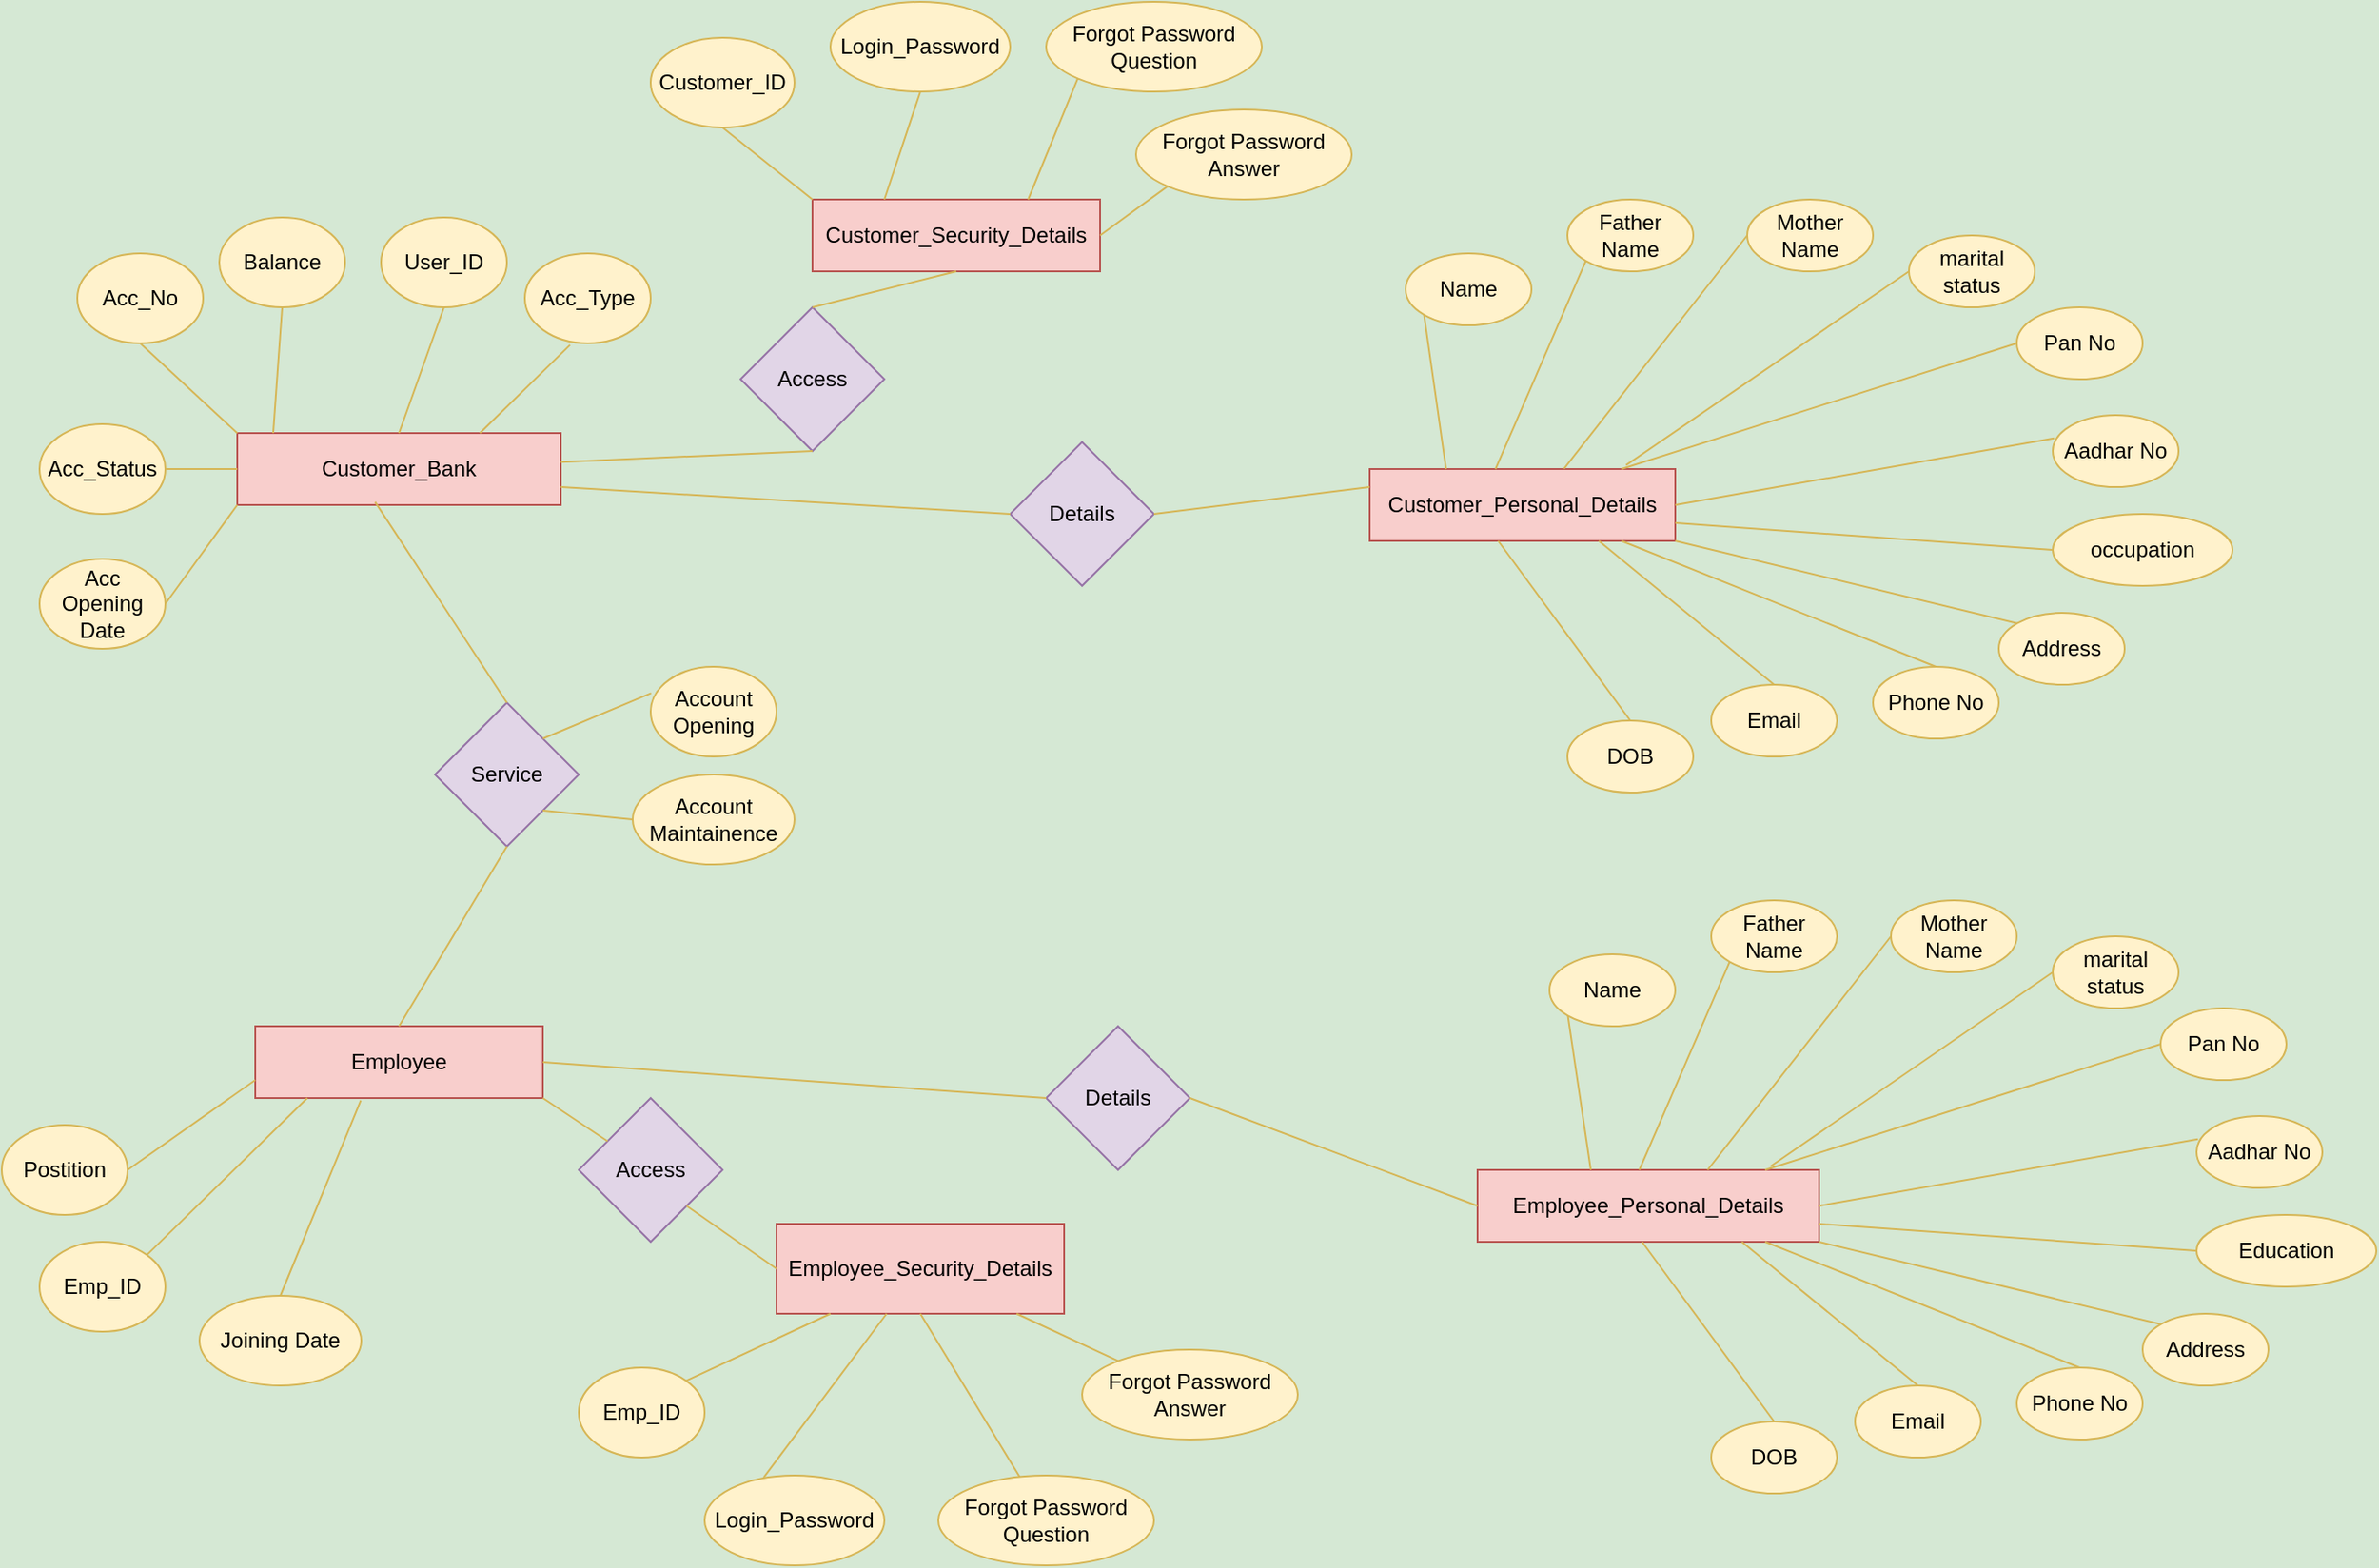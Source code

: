 <mxfile version="26.0.11">
  <diagram name="Page-1" id="sn6DJlkJc5EVumjyPLRW">
    <mxGraphModel dx="3190" dy="1300" grid="1" gridSize="10" guides="1" tooltips="1" connect="1" arrows="1" fold="1" page="1" pageScale="1" pageWidth="850" pageHeight="1100" background="#D5E8D4" math="0" shadow="0">
      <root>
        <mxCell id="0" />
        <mxCell id="1" parent="0" />
        <mxCell id="ZoZdUlyOZkNPBXaQTwTG-1" value="Customer_Bank" style="rounded=0;whiteSpace=wrap;html=1;fontSize=12;fillColor=#f8cecc;strokeColor=#b85450;" parent="1" vertex="1">
          <mxGeometry x="60" y="360" width="180" height="40" as="geometry" />
        </mxCell>
        <mxCell id="ZoZdUlyOZkNPBXaQTwTG-2" value="Customer_Personal_Details" style="rounded=0;whiteSpace=wrap;html=1;fontSize=12;fillColor=#f8cecc;strokeColor=#b85450;" parent="1" vertex="1">
          <mxGeometry x="690" y="380" width="170" height="40" as="geometry" />
        </mxCell>
        <mxCell id="ZoZdUlyOZkNPBXaQTwTG-3" value="Employee" style="rounded=0;whiteSpace=wrap;html=1;fontSize=12;fillColor=#f8cecc;strokeColor=#b85450;" parent="1" vertex="1">
          <mxGeometry x="70" y="690" width="160" height="40" as="geometry" />
        </mxCell>
        <mxCell id="ZoZdUlyOZkNPBXaQTwTG-4" value="Employee_Personal_Details" style="rounded=0;whiteSpace=wrap;html=1;fontSize=12;fillColor=#f8cecc;strokeColor=#b85450;" parent="1" vertex="1">
          <mxGeometry x="750" y="770" width="190" height="40" as="geometry" />
        </mxCell>
        <mxCell id="MGR4saQOaBrWju6GWBrJ-1" style="edgeStyle=orthogonalEdgeStyle;rounded=0;orthogonalLoop=1;jettySize=auto;html=1;exitX=0.5;exitY=1;exitDx=0;exitDy=0;fontSize=12;fillColor=#fff2cc;strokeColor=#d6b656;" edge="1" parent="1" source="ZoZdUlyOZkNPBXaQTwTG-2" target="ZoZdUlyOZkNPBXaQTwTG-2">
          <mxGeometry relative="1" as="geometry" />
        </mxCell>
        <mxCell id="MGR4saQOaBrWju6GWBrJ-2" value="Customer_Security_Details" style="rounded=0;whiteSpace=wrap;html=1;fontSize=12;fillColor=#f8cecc;strokeColor=#b85450;" vertex="1" parent="1">
          <mxGeometry x="380" y="230" width="160" height="40" as="geometry" />
        </mxCell>
        <mxCell id="MGR4saQOaBrWju6GWBrJ-3" value="Employee_Security_Details" style="rounded=0;whiteSpace=wrap;html=1;fontSize=12;fillColor=#f8cecc;strokeColor=#b85450;" vertex="1" parent="1">
          <mxGeometry x="360" y="800" width="160" height="50" as="geometry" />
        </mxCell>
        <mxCell id="MGR4saQOaBrWju6GWBrJ-4" value="Acc_No" style="ellipse;whiteSpace=wrap;html=1;fontSize=12;fillColor=#fff2cc;strokeColor=#d6b656;" vertex="1" parent="1">
          <mxGeometry x="-29" y="260" width="70" height="50" as="geometry" />
        </mxCell>
        <mxCell id="MGR4saQOaBrWju6GWBrJ-5" value="Balance" style="ellipse;whiteSpace=wrap;html=1;fontSize=12;fillColor=#fff2cc;strokeColor=#d6b656;" vertex="1" parent="1">
          <mxGeometry x="50" y="240" width="70" height="50" as="geometry" />
        </mxCell>
        <mxCell id="MGR4saQOaBrWju6GWBrJ-6" value="" style="endArrow=none;html=1;rounded=0;entryX=0.5;entryY=1;entryDx=0;entryDy=0;exitX=0;exitY=0;exitDx=0;exitDy=0;fontSize=12;fillColor=#fff2cc;strokeColor=#d6b656;" edge="1" parent="1" source="ZoZdUlyOZkNPBXaQTwTG-1" target="MGR4saQOaBrWju6GWBrJ-4">
          <mxGeometry width="50" height="50" relative="1" as="geometry">
            <mxPoint x="-30" y="380" as="sourcePoint" />
            <mxPoint x="20" y="330" as="targetPoint" />
          </mxGeometry>
        </mxCell>
        <mxCell id="MGR4saQOaBrWju6GWBrJ-7" value="" style="endArrow=none;html=1;rounded=0;entryX=0.5;entryY=1;entryDx=0;entryDy=0;exitX=0.111;exitY=0;exitDx=0;exitDy=0;exitPerimeter=0;fontSize=12;fillColor=#fff2cc;strokeColor=#d6b656;" edge="1" parent="1" source="ZoZdUlyOZkNPBXaQTwTG-1" target="MGR4saQOaBrWju6GWBrJ-5">
          <mxGeometry width="50" height="50" relative="1" as="geometry">
            <mxPoint x="40" y="340" as="sourcePoint" />
            <mxPoint x="100" y="300" as="targetPoint" />
          </mxGeometry>
        </mxCell>
        <mxCell id="MGR4saQOaBrWju6GWBrJ-8" value="Customer_ID" style="ellipse;whiteSpace=wrap;html=1;fontSize=12;fillColor=#fff2cc;strokeColor=#d6b656;" vertex="1" parent="1">
          <mxGeometry x="290" y="140" width="80" height="50" as="geometry" />
        </mxCell>
        <mxCell id="MGR4saQOaBrWju6GWBrJ-9" value="Login_Password" style="ellipse;whiteSpace=wrap;html=1;fontSize=12;fillColor=#fff2cc;strokeColor=#d6b656;" vertex="1" parent="1">
          <mxGeometry x="390" y="120" width="100" height="50" as="geometry" />
        </mxCell>
        <mxCell id="MGR4saQOaBrWju6GWBrJ-10" value="" style="endArrow=none;html=1;rounded=0;entryX=0.5;entryY=1;entryDx=0;entryDy=0;exitX=0;exitY=0;exitDx=0;exitDy=0;fontSize=12;fillColor=#fff2cc;strokeColor=#d6b656;" edge="1" parent="1" source="MGR4saQOaBrWju6GWBrJ-2" target="MGR4saQOaBrWju6GWBrJ-8">
          <mxGeometry width="50" height="50" relative="1" as="geometry">
            <mxPoint x="290" y="280" as="sourcePoint" />
            <mxPoint x="340" y="230" as="targetPoint" />
          </mxGeometry>
        </mxCell>
        <mxCell id="MGR4saQOaBrWju6GWBrJ-11" value="" style="endArrow=none;html=1;rounded=0;entryX=0.5;entryY=1;entryDx=0;entryDy=0;exitX=0.25;exitY=0;exitDx=0;exitDy=0;fontSize=12;fillColor=#fff2cc;strokeColor=#d6b656;" edge="1" parent="1" source="MGR4saQOaBrWju6GWBrJ-2" target="MGR4saQOaBrWju6GWBrJ-9">
          <mxGeometry width="50" height="50" relative="1" as="geometry">
            <mxPoint x="410" y="220" as="sourcePoint" />
            <mxPoint x="345" y="200" as="targetPoint" />
          </mxGeometry>
        </mxCell>
        <mxCell id="MGR4saQOaBrWju6GWBrJ-12" value="Name" style="ellipse;whiteSpace=wrap;html=1;fontSize=12;fillColor=#fff2cc;strokeColor=#d6b656;" vertex="1" parent="1">
          <mxGeometry x="710" y="260" width="70" height="40" as="geometry" />
        </mxCell>
        <mxCell id="MGR4saQOaBrWju6GWBrJ-13" value="Father Name" style="ellipse;whiteSpace=wrap;html=1;fontSize=12;fillColor=#fff2cc;strokeColor=#d6b656;" vertex="1" parent="1">
          <mxGeometry x="800" y="230" width="70" height="40" as="geometry" />
        </mxCell>
        <mxCell id="MGR4saQOaBrWju6GWBrJ-14" value="Mother Name" style="ellipse;whiteSpace=wrap;html=1;fontSize=12;fillColor=#fff2cc;strokeColor=#d6b656;" vertex="1" parent="1">
          <mxGeometry x="900" y="230" width="70" height="40" as="geometry" />
        </mxCell>
        <mxCell id="MGR4saQOaBrWju6GWBrJ-15" value="Pan No" style="ellipse;whiteSpace=wrap;html=1;fontSize=12;fillColor=#fff2cc;strokeColor=#d6b656;" vertex="1" parent="1">
          <mxGeometry x="1050" y="290" width="70" height="40" as="geometry" />
        </mxCell>
        <mxCell id="MGR4saQOaBrWju6GWBrJ-16" value="Aadhar No" style="ellipse;whiteSpace=wrap;html=1;fontSize=12;fillColor=#fff2cc;strokeColor=#d6b656;" vertex="1" parent="1">
          <mxGeometry x="1070" y="350" width="70" height="40" as="geometry" />
        </mxCell>
        <mxCell id="MGR4saQOaBrWju6GWBrJ-17" value="Phone No" style="ellipse;whiteSpace=wrap;html=1;fontSize=12;fillColor=#fff2cc;strokeColor=#d6b656;" vertex="1" parent="1">
          <mxGeometry x="970" y="490" width="70" height="40" as="geometry" />
        </mxCell>
        <mxCell id="MGR4saQOaBrWju6GWBrJ-18" value="Forgot Password Question" style="ellipse;whiteSpace=wrap;html=1;fontSize=12;fillColor=#fff2cc;strokeColor=#d6b656;" vertex="1" parent="1">
          <mxGeometry x="510" y="120" width="120" height="50" as="geometry" />
        </mxCell>
        <mxCell id="MGR4saQOaBrWju6GWBrJ-19" value="Forgot Password Answer" style="ellipse;whiteSpace=wrap;html=1;fontSize=12;fillColor=#fff2cc;strokeColor=#d6b656;" vertex="1" parent="1">
          <mxGeometry x="560" y="180" width="120" height="50" as="geometry" />
        </mxCell>
        <mxCell id="MGR4saQOaBrWju6GWBrJ-20" value="" style="endArrow=none;html=1;rounded=0;entryX=0;entryY=1;entryDx=0;entryDy=0;exitX=0.75;exitY=0;exitDx=0;exitDy=0;fontSize=12;fillColor=#fff2cc;strokeColor=#d6b656;" edge="1" parent="1" source="MGR4saQOaBrWju6GWBrJ-2" target="MGR4saQOaBrWju6GWBrJ-18">
          <mxGeometry width="50" height="50" relative="1" as="geometry">
            <mxPoint x="400" y="360" as="sourcePoint" />
            <mxPoint x="450" y="310" as="targetPoint" />
          </mxGeometry>
        </mxCell>
        <mxCell id="MGR4saQOaBrWju6GWBrJ-21" value="" style="endArrow=none;html=1;rounded=0;entryX=0;entryY=1;entryDx=0;entryDy=0;exitX=1;exitY=0.5;exitDx=0;exitDy=0;fontSize=12;fillColor=#fff2cc;strokeColor=#d6b656;" edge="1" parent="1" source="MGR4saQOaBrWju6GWBrJ-2" target="MGR4saQOaBrWju6GWBrJ-19">
          <mxGeometry width="50" height="50" relative="1" as="geometry">
            <mxPoint x="533" y="330" as="sourcePoint" />
            <mxPoint x="560" y="262" as="targetPoint" />
          </mxGeometry>
        </mxCell>
        <mxCell id="MGR4saQOaBrWju6GWBrJ-22" value="Email" style="ellipse;whiteSpace=wrap;html=1;fontSize=12;fillColor=#fff2cc;strokeColor=#d6b656;" vertex="1" parent="1">
          <mxGeometry x="880" y="500" width="70" height="40" as="geometry" />
        </mxCell>
        <mxCell id="MGR4saQOaBrWju6GWBrJ-23" value="DOB" style="ellipse;whiteSpace=wrap;html=1;fontSize=12;fillColor=#fff2cc;strokeColor=#d6b656;" vertex="1" parent="1">
          <mxGeometry x="800" y="520" width="70" height="40" as="geometry" />
        </mxCell>
        <mxCell id="MGR4saQOaBrWju6GWBrJ-24" value="User_ID" style="ellipse;whiteSpace=wrap;html=1;fontSize=12;fillColor=#fff2cc;strokeColor=#d6b656;" vertex="1" parent="1">
          <mxGeometry x="140" y="240" width="70" height="50" as="geometry" />
        </mxCell>
        <mxCell id="MGR4saQOaBrWju6GWBrJ-25" value="" style="endArrow=none;html=1;rounded=0;exitX=0.5;exitY=0;exitDx=0;exitDy=0;exitPerimeter=0;entryX=0.5;entryY=1;entryDx=0;entryDy=0;fontSize=12;fillColor=#fff2cc;strokeColor=#d6b656;" edge="1" parent="1" source="ZoZdUlyOZkNPBXaQTwTG-1" target="MGR4saQOaBrWju6GWBrJ-24">
          <mxGeometry width="50" height="50" relative="1" as="geometry">
            <mxPoint x="160" y="350" as="sourcePoint" />
            <mxPoint x="210" y="300" as="targetPoint" />
          </mxGeometry>
        </mxCell>
        <mxCell id="MGR4saQOaBrWju6GWBrJ-26" value="Acc_Type" style="ellipse;whiteSpace=wrap;html=1;fontSize=12;fillColor=#fff2cc;strokeColor=#d6b656;" vertex="1" parent="1">
          <mxGeometry x="220" y="260" width="70" height="50" as="geometry" />
        </mxCell>
        <mxCell id="MGR4saQOaBrWju6GWBrJ-27" value="Address" style="ellipse;whiteSpace=wrap;html=1;fontSize=12;fillColor=#fff2cc;strokeColor=#d6b656;" vertex="1" parent="1">
          <mxGeometry x="1040" y="460" width="70" height="40" as="geometry" />
        </mxCell>
        <mxCell id="MGR4saQOaBrWju6GWBrJ-29" value="Acc_Status" style="ellipse;whiteSpace=wrap;html=1;fontSize=12;fillColor=#fff2cc;strokeColor=#d6b656;" vertex="1" parent="1">
          <mxGeometry x="-50" y="355" width="70" height="50" as="geometry" />
        </mxCell>
        <mxCell id="MGR4saQOaBrWju6GWBrJ-30" value="Acc Opening Date" style="ellipse;whiteSpace=wrap;html=1;fontSize=12;fillColor=#fff2cc;strokeColor=#d6b656;" vertex="1" parent="1">
          <mxGeometry x="-50" y="430" width="70" height="50" as="geometry" />
        </mxCell>
        <mxCell id="MGR4saQOaBrWju6GWBrJ-31" value="" style="endArrow=none;html=1;rounded=0;entryX=1;entryY=0.5;entryDx=0;entryDy=0;exitX=0;exitY=0.5;exitDx=0;exitDy=0;fontSize=12;fillColor=#fff2cc;strokeColor=#d6b656;" edge="1" parent="1" source="ZoZdUlyOZkNPBXaQTwTG-1" target="MGR4saQOaBrWju6GWBrJ-29">
          <mxGeometry width="50" height="50" relative="1" as="geometry">
            <mxPoint x="50" y="470" as="sourcePoint" />
            <mxPoint x="100" y="420" as="targetPoint" />
          </mxGeometry>
        </mxCell>
        <mxCell id="MGR4saQOaBrWju6GWBrJ-32" value="" style="endArrow=none;html=1;rounded=0;exitX=0;exitY=1;exitDx=0;exitDy=0;entryX=1;entryY=0.5;entryDx=0;entryDy=0;fontSize=12;fillColor=#fff2cc;strokeColor=#d6b656;" edge="1" parent="1" source="ZoZdUlyOZkNPBXaQTwTG-1" target="MGR4saQOaBrWju6GWBrJ-30">
          <mxGeometry width="50" height="50" relative="1" as="geometry">
            <mxPoint x="70" y="390" as="sourcePoint" />
            <mxPoint x="60" y="455" as="targetPoint" />
          </mxGeometry>
        </mxCell>
        <mxCell id="MGR4saQOaBrWju6GWBrJ-33" value="" style="endArrow=none;html=1;rounded=0;exitX=0.359;exitY=1.019;exitDx=0;exitDy=0;entryX=0.75;entryY=0;entryDx=0;entryDy=0;exitPerimeter=0;fontSize=12;fillColor=#fff2cc;strokeColor=#d6b656;" edge="1" parent="1" source="MGR4saQOaBrWju6GWBrJ-26" target="ZoZdUlyOZkNPBXaQTwTG-1">
          <mxGeometry width="50" height="50" relative="1" as="geometry">
            <mxPoint x="290" y="315" as="sourcePoint" />
            <mxPoint x="250" y="370" as="targetPoint" />
          </mxGeometry>
        </mxCell>
        <mxCell id="MGR4saQOaBrWju6GWBrJ-34" value="Emp_ID" style="ellipse;whiteSpace=wrap;html=1;fontSize=12;fillColor=#fff2cc;strokeColor=#d6b656;" vertex="1" parent="1">
          <mxGeometry x="250" y="880" width="70" height="50" as="geometry" />
        </mxCell>
        <mxCell id="MGR4saQOaBrWju6GWBrJ-35" value="Login_Password" style="ellipse;whiteSpace=wrap;html=1;fontSize=12;fillColor=#fff2cc;strokeColor=#d6b656;" vertex="1" parent="1">
          <mxGeometry x="320" y="940" width="100" height="50" as="geometry" />
        </mxCell>
        <mxCell id="MGR4saQOaBrWju6GWBrJ-38" value="Forgot Password Question" style="ellipse;whiteSpace=wrap;html=1;fontSize=12;fillColor=#fff2cc;strokeColor=#d6b656;" vertex="1" parent="1">
          <mxGeometry x="450" y="940" width="120" height="50" as="geometry" />
        </mxCell>
        <mxCell id="MGR4saQOaBrWju6GWBrJ-39" value="Forgot Password Answer" style="ellipse;whiteSpace=wrap;html=1;fontSize=12;fillColor=#fff2cc;strokeColor=#d6b656;" vertex="1" parent="1">
          <mxGeometry x="530" y="870" width="120" height="50" as="geometry" />
        </mxCell>
        <mxCell id="MGR4saQOaBrWju6GWBrJ-42" value="" style="endArrow=none;html=1;rounded=0;entryX=0;entryY=1;entryDx=0;entryDy=0;exitX=0.25;exitY=0;exitDx=0;exitDy=0;fontSize=12;fillColor=#fff2cc;strokeColor=#d6b656;" edge="1" parent="1" source="ZoZdUlyOZkNPBXaQTwTG-2" target="MGR4saQOaBrWju6GWBrJ-12">
          <mxGeometry width="50" height="50" relative="1" as="geometry">
            <mxPoint x="580" y="390" as="sourcePoint" />
            <mxPoint x="630" y="340" as="targetPoint" />
          </mxGeometry>
        </mxCell>
        <mxCell id="MGR4saQOaBrWju6GWBrJ-43" value="" style="endArrow=none;html=1;rounded=0;entryX=0;entryY=1;entryDx=0;entryDy=0;fontSize=12;fillColor=#fff2cc;strokeColor=#d6b656;" edge="1" parent="1" target="MGR4saQOaBrWju6GWBrJ-13">
          <mxGeometry width="50" height="50" relative="1" as="geometry">
            <mxPoint x="760" y="380" as="sourcePoint" />
            <mxPoint x="791" y="304" as="targetPoint" />
          </mxGeometry>
        </mxCell>
        <mxCell id="MGR4saQOaBrWju6GWBrJ-44" value="" style="endArrow=none;html=1;rounded=0;entryX=0;entryY=0.5;entryDx=0;entryDy=0;exitX=0.636;exitY=-0.006;exitDx=0;exitDy=0;exitPerimeter=0;fontSize=12;fillColor=#fff2cc;strokeColor=#d6b656;" edge="1" parent="1" source="ZoZdUlyOZkNPBXaQTwTG-2" target="MGR4saQOaBrWju6GWBrJ-14">
          <mxGeometry width="50" height="50" relative="1" as="geometry">
            <mxPoint x="820" y="360" as="sourcePoint" />
            <mxPoint x="871" y="294" as="targetPoint" />
          </mxGeometry>
        </mxCell>
        <mxCell id="MGR4saQOaBrWju6GWBrJ-45" value="" style="endArrow=none;html=1;rounded=0;entryX=0;entryY=0.5;entryDx=0;entryDy=0;fontSize=12;fillColor=#fff2cc;strokeColor=#d6b656;" edge="1" parent="1" target="MGR4saQOaBrWju6GWBrJ-15">
          <mxGeometry width="50" height="50" relative="1" as="geometry">
            <mxPoint x="830" y="380" as="sourcePoint" />
            <mxPoint x="940" y="300" as="targetPoint" />
          </mxGeometry>
        </mxCell>
        <mxCell id="MGR4saQOaBrWju6GWBrJ-46" value="" style="endArrow=none;html=1;rounded=0;entryX=0.011;entryY=0.322;entryDx=0;entryDy=0;entryPerimeter=0;exitX=1;exitY=0.5;exitDx=0;exitDy=0;fontSize=12;fillColor=#fff2cc;strokeColor=#d6b656;" edge="1" parent="1" source="ZoZdUlyOZkNPBXaQTwTG-2" target="MGR4saQOaBrWju6GWBrJ-16">
          <mxGeometry width="50" height="50" relative="1" as="geometry">
            <mxPoint x="840" y="390" as="sourcePoint" />
            <mxPoint x="990" y="360" as="targetPoint" />
          </mxGeometry>
        </mxCell>
        <mxCell id="MGR4saQOaBrWju6GWBrJ-47" value="" style="endArrow=none;html=1;rounded=0;entryX=0;entryY=0;entryDx=0;entryDy=0;exitX=1;exitY=1;exitDx=0;exitDy=0;fontSize=12;fillColor=#fff2cc;strokeColor=#d6b656;" edge="1" parent="1" source="ZoZdUlyOZkNPBXaQTwTG-2" target="MGR4saQOaBrWju6GWBrJ-27">
          <mxGeometry width="50" height="50" relative="1" as="geometry">
            <mxPoint x="870" y="410" as="sourcePoint" />
            <mxPoint x="1001" y="423" as="targetPoint" />
          </mxGeometry>
        </mxCell>
        <mxCell id="MGR4saQOaBrWju6GWBrJ-48" value="" style="endArrow=none;html=1;rounded=0;entryX=0.5;entryY=0;entryDx=0;entryDy=0;exitX=0.824;exitY=1;exitDx=0;exitDy=0;exitPerimeter=0;fontSize=12;fillColor=#fff2cc;strokeColor=#d6b656;" edge="1" parent="1" source="ZoZdUlyOZkNPBXaQTwTG-2" target="MGR4saQOaBrWju6GWBrJ-17">
          <mxGeometry width="50" height="50" relative="1" as="geometry">
            <mxPoint x="870" y="430" as="sourcePoint" />
            <mxPoint x="991" y="476" as="targetPoint" />
          </mxGeometry>
        </mxCell>
        <mxCell id="MGR4saQOaBrWju6GWBrJ-49" value="" style="endArrow=none;html=1;rounded=0;entryX=0.5;entryY=0;entryDx=0;entryDy=0;exitX=0.75;exitY=1;exitDx=0;exitDy=0;fontSize=12;fillColor=#fff2cc;strokeColor=#d6b656;" edge="1" parent="1" source="ZoZdUlyOZkNPBXaQTwTG-2" target="MGR4saQOaBrWju6GWBrJ-22">
          <mxGeometry width="50" height="50" relative="1" as="geometry">
            <mxPoint x="840" y="430" as="sourcePoint" />
            <mxPoint x="925" y="490" as="targetPoint" />
          </mxGeometry>
        </mxCell>
        <mxCell id="MGR4saQOaBrWju6GWBrJ-50" value="" style="endArrow=none;html=1;rounded=0;entryX=0.5;entryY=0;entryDx=0;entryDy=0;exitX=0.75;exitY=1;exitDx=0;exitDy=0;fontSize=12;fillColor=#fff2cc;strokeColor=#d6b656;" edge="1" parent="1" target="MGR4saQOaBrWju6GWBrJ-23">
          <mxGeometry width="50" height="50" relative="1" as="geometry">
            <mxPoint x="761.5" y="420" as="sourcePoint" />
            <mxPoint x="768.5" y="480" as="targetPoint" />
          </mxGeometry>
        </mxCell>
        <mxCell id="MGR4saQOaBrWju6GWBrJ-51" value="marital status" style="ellipse;whiteSpace=wrap;html=1;fontSize=12;fillColor=#fff2cc;strokeColor=#d6b656;" vertex="1" parent="1">
          <mxGeometry x="990" y="250" width="70" height="40" as="geometry" />
        </mxCell>
        <mxCell id="MGR4saQOaBrWju6GWBrJ-52" value="" style="endArrow=none;html=1;rounded=0;entryX=0;entryY=0.5;entryDx=0;entryDy=0;exitX=0.839;exitY=-0.054;exitDx=0;exitDy=0;exitPerimeter=0;fontSize=12;fillColor=#fff2cc;strokeColor=#d6b656;" edge="1" parent="1" source="ZoZdUlyOZkNPBXaQTwTG-2" target="MGR4saQOaBrWju6GWBrJ-51">
          <mxGeometry width="50" height="50" relative="1" as="geometry">
            <mxPoint x="808" y="390" as="sourcePoint" />
            <mxPoint x="880" y="310" as="targetPoint" />
          </mxGeometry>
        </mxCell>
        <mxCell id="MGR4saQOaBrWju6GWBrJ-53" value="occupation" style="ellipse;whiteSpace=wrap;html=1;fontSize=12;fillColor=#fff2cc;strokeColor=#d6b656;" vertex="1" parent="1">
          <mxGeometry x="1070" y="405" width="100" height="40" as="geometry" />
        </mxCell>
        <mxCell id="MGR4saQOaBrWju6GWBrJ-54" value="" style="endArrow=none;html=1;rounded=0;exitX=0;exitY=0.5;exitDx=0;exitDy=0;entryX=1;entryY=0.75;entryDx=0;entryDy=0;fontSize=12;fillColor=#fff2cc;strokeColor=#d6b656;" edge="1" parent="1" source="MGR4saQOaBrWju6GWBrJ-53" target="ZoZdUlyOZkNPBXaQTwTG-2">
          <mxGeometry width="50" height="50" relative="1" as="geometry">
            <mxPoint x="770" y="420" as="sourcePoint" />
            <mxPoint x="820" y="370" as="targetPoint" />
          </mxGeometry>
        </mxCell>
        <mxCell id="MGR4saQOaBrWju6GWBrJ-55" value="" style="endArrow=none;html=1;rounded=0;exitX=1;exitY=0;exitDx=0;exitDy=0;fontSize=12;fillColor=#fff2cc;strokeColor=#d6b656;" edge="1" parent="1" source="MGR4saQOaBrWju6GWBrJ-34">
          <mxGeometry width="50" height="50" relative="1" as="geometry">
            <mxPoint x="340" y="900" as="sourcePoint" />
            <mxPoint x="390" y="850" as="targetPoint" />
          </mxGeometry>
        </mxCell>
        <mxCell id="MGR4saQOaBrWju6GWBrJ-56" value="" style="endArrow=none;html=1;rounded=0;exitX=0.329;exitY=0.021;exitDx=0;exitDy=0;exitPerimeter=0;fontSize=12;fillColor=#fff2cc;strokeColor=#d6b656;" edge="1" parent="1" source="MGR4saQOaBrWju6GWBrJ-35" target="MGR4saQOaBrWju6GWBrJ-3">
          <mxGeometry width="50" height="50" relative="1" as="geometry">
            <mxPoint x="320" y="897" as="sourcePoint" />
            <mxPoint x="400" y="860" as="targetPoint" />
          </mxGeometry>
        </mxCell>
        <mxCell id="MGR4saQOaBrWju6GWBrJ-57" value="" style="endArrow=none;html=1;rounded=0;entryX=0.5;entryY=1;entryDx=0;entryDy=0;fontSize=12;fillColor=#fff2cc;strokeColor=#d6b656;" edge="1" parent="1" source="MGR4saQOaBrWju6GWBrJ-38" target="MGR4saQOaBrWju6GWBrJ-3">
          <mxGeometry width="50" height="50" relative="1" as="geometry">
            <mxPoint x="363" y="951" as="sourcePoint" />
            <mxPoint x="431" y="860" as="targetPoint" />
          </mxGeometry>
        </mxCell>
        <mxCell id="MGR4saQOaBrWju6GWBrJ-58" value="" style="endArrow=none;html=1;rounded=0;fontSize=12;fillColor=#fff2cc;strokeColor=#d6b656;" edge="1" parent="1" source="MGR4saQOaBrWju6GWBrJ-39" target="MGR4saQOaBrWju6GWBrJ-3">
          <mxGeometry width="50" height="50" relative="1" as="geometry">
            <mxPoint x="505" y="951" as="sourcePoint" />
            <mxPoint x="450" y="860" as="targetPoint" />
          </mxGeometry>
        </mxCell>
        <mxCell id="MGR4saQOaBrWju6GWBrJ-59" style="edgeStyle=orthogonalEdgeStyle;rounded=0;orthogonalLoop=1;jettySize=auto;html=1;exitX=0.5;exitY=1;exitDx=0;exitDy=0;fontSize=12;fillColor=#fff2cc;strokeColor=#d6b656;" edge="1" parent="1">
          <mxGeometry relative="1" as="geometry">
            <mxPoint x="855" y="810" as="sourcePoint" />
            <mxPoint x="855" y="810" as="targetPoint" />
          </mxGeometry>
        </mxCell>
        <mxCell id="MGR4saQOaBrWju6GWBrJ-60" value="Name" style="ellipse;whiteSpace=wrap;html=1;fontSize=12;fillColor=#fff2cc;strokeColor=#d6b656;" vertex="1" parent="1">
          <mxGeometry x="790" y="650" width="70" height="40" as="geometry" />
        </mxCell>
        <mxCell id="MGR4saQOaBrWju6GWBrJ-61" value="Father Name" style="ellipse;whiteSpace=wrap;html=1;fontSize=12;fillColor=#fff2cc;strokeColor=#d6b656;" vertex="1" parent="1">
          <mxGeometry x="880" y="620" width="70" height="40" as="geometry" />
        </mxCell>
        <mxCell id="MGR4saQOaBrWju6GWBrJ-62" value="Mother Name" style="ellipse;whiteSpace=wrap;html=1;fontSize=12;fillColor=#fff2cc;strokeColor=#d6b656;" vertex="1" parent="1">
          <mxGeometry x="980" y="620" width="70" height="40" as="geometry" />
        </mxCell>
        <mxCell id="MGR4saQOaBrWju6GWBrJ-63" value="Pan No" style="ellipse;whiteSpace=wrap;html=1;fontSize=12;fillColor=#fff2cc;strokeColor=#d6b656;" vertex="1" parent="1">
          <mxGeometry x="1130" y="680" width="70" height="40" as="geometry" />
        </mxCell>
        <mxCell id="MGR4saQOaBrWju6GWBrJ-64" value="Aadhar No" style="ellipse;whiteSpace=wrap;html=1;fontSize=12;fillColor=#fff2cc;strokeColor=#d6b656;" vertex="1" parent="1">
          <mxGeometry x="1150" y="740" width="70" height="40" as="geometry" />
        </mxCell>
        <mxCell id="MGR4saQOaBrWju6GWBrJ-65" value="Phone No" style="ellipse;whiteSpace=wrap;html=1;fontSize=12;fillColor=#fff2cc;strokeColor=#d6b656;" vertex="1" parent="1">
          <mxGeometry x="1050" y="880" width="70" height="40" as="geometry" />
        </mxCell>
        <mxCell id="MGR4saQOaBrWju6GWBrJ-66" value="Email" style="ellipse;whiteSpace=wrap;html=1;fontSize=12;fillColor=#fff2cc;strokeColor=#d6b656;" vertex="1" parent="1">
          <mxGeometry x="960" y="890" width="70" height="40" as="geometry" />
        </mxCell>
        <mxCell id="MGR4saQOaBrWju6GWBrJ-67" value="DOB" style="ellipse;whiteSpace=wrap;html=1;fontSize=12;fillColor=#fff2cc;strokeColor=#d6b656;" vertex="1" parent="1">
          <mxGeometry x="880" y="910" width="70" height="40" as="geometry" />
        </mxCell>
        <mxCell id="MGR4saQOaBrWju6GWBrJ-68" value="Address" style="ellipse;whiteSpace=wrap;html=1;fontSize=12;fillColor=#fff2cc;strokeColor=#d6b656;" vertex="1" parent="1">
          <mxGeometry x="1120" y="850" width="70" height="40" as="geometry" />
        </mxCell>
        <mxCell id="MGR4saQOaBrWju6GWBrJ-69" value="" style="endArrow=none;html=1;rounded=0;entryX=0;entryY=1;entryDx=0;entryDy=0;exitX=0.25;exitY=0;exitDx=0;exitDy=0;fontSize=12;fillColor=#fff2cc;strokeColor=#d6b656;" edge="1" target="MGR4saQOaBrWju6GWBrJ-60" parent="1">
          <mxGeometry width="50" height="50" relative="1" as="geometry">
            <mxPoint x="813" y="770" as="sourcePoint" />
            <mxPoint x="710" y="730" as="targetPoint" />
          </mxGeometry>
        </mxCell>
        <mxCell id="MGR4saQOaBrWju6GWBrJ-70" value="" style="endArrow=none;html=1;rounded=0;entryX=0;entryY=1;entryDx=0;entryDy=0;fontSize=12;fillColor=#fff2cc;strokeColor=#d6b656;" edge="1" target="MGR4saQOaBrWju6GWBrJ-61" parent="1">
          <mxGeometry width="50" height="50" relative="1" as="geometry">
            <mxPoint x="840" y="770" as="sourcePoint" />
            <mxPoint x="871" y="694" as="targetPoint" />
          </mxGeometry>
        </mxCell>
        <mxCell id="MGR4saQOaBrWju6GWBrJ-71" value="" style="endArrow=none;html=1;rounded=0;entryX=0;entryY=0.5;entryDx=0;entryDy=0;exitX=0.636;exitY=-0.006;exitDx=0;exitDy=0;exitPerimeter=0;fontSize=12;fillColor=#fff2cc;strokeColor=#d6b656;" edge="1" target="MGR4saQOaBrWju6GWBrJ-62" parent="1">
          <mxGeometry width="50" height="50" relative="1" as="geometry">
            <mxPoint x="878" y="770" as="sourcePoint" />
            <mxPoint x="951" y="684" as="targetPoint" />
          </mxGeometry>
        </mxCell>
        <mxCell id="MGR4saQOaBrWju6GWBrJ-72" value="" style="endArrow=none;html=1;rounded=0;entryX=0;entryY=0.5;entryDx=0;entryDy=0;fontSize=12;fillColor=#fff2cc;strokeColor=#d6b656;" edge="1" target="MGR4saQOaBrWju6GWBrJ-63" parent="1">
          <mxGeometry width="50" height="50" relative="1" as="geometry">
            <mxPoint x="910" y="770" as="sourcePoint" />
            <mxPoint x="1020" y="690" as="targetPoint" />
          </mxGeometry>
        </mxCell>
        <mxCell id="MGR4saQOaBrWju6GWBrJ-73" value="" style="endArrow=none;html=1;rounded=0;entryX=0.011;entryY=0.322;entryDx=0;entryDy=0;entryPerimeter=0;exitX=1;exitY=0.5;exitDx=0;exitDy=0;fontSize=12;fillColor=#fff2cc;strokeColor=#d6b656;" edge="1" target="MGR4saQOaBrWju6GWBrJ-64" parent="1">
          <mxGeometry width="50" height="50" relative="1" as="geometry">
            <mxPoint x="940" y="790" as="sourcePoint" />
            <mxPoint x="1070" y="750" as="targetPoint" />
          </mxGeometry>
        </mxCell>
        <mxCell id="MGR4saQOaBrWju6GWBrJ-74" value="" style="endArrow=none;html=1;rounded=0;entryX=0;entryY=0;entryDx=0;entryDy=0;exitX=1;exitY=1;exitDx=0;exitDy=0;fontSize=12;fillColor=#fff2cc;strokeColor=#d6b656;" edge="1" target="MGR4saQOaBrWju6GWBrJ-68" parent="1">
          <mxGeometry width="50" height="50" relative="1" as="geometry">
            <mxPoint x="940" y="810" as="sourcePoint" />
            <mxPoint x="1081" y="813" as="targetPoint" />
          </mxGeometry>
        </mxCell>
        <mxCell id="MGR4saQOaBrWju6GWBrJ-75" value="" style="endArrow=none;html=1;rounded=0;entryX=0.5;entryY=0;entryDx=0;entryDy=0;exitX=0.824;exitY=1;exitDx=0;exitDy=0;exitPerimeter=0;fontSize=12;fillColor=#fff2cc;strokeColor=#d6b656;" edge="1" target="MGR4saQOaBrWju6GWBrJ-65" parent="1">
          <mxGeometry width="50" height="50" relative="1" as="geometry">
            <mxPoint x="910" y="810" as="sourcePoint" />
            <mxPoint x="1071" y="866" as="targetPoint" />
          </mxGeometry>
        </mxCell>
        <mxCell id="MGR4saQOaBrWju6GWBrJ-76" value="" style="endArrow=none;html=1;rounded=0;entryX=0.5;entryY=0;entryDx=0;entryDy=0;exitX=0.75;exitY=1;exitDx=0;exitDy=0;fontSize=12;fillColor=#fff2cc;strokeColor=#d6b656;" edge="1" target="MGR4saQOaBrWju6GWBrJ-66" parent="1">
          <mxGeometry width="50" height="50" relative="1" as="geometry">
            <mxPoint x="897" y="810" as="sourcePoint" />
            <mxPoint x="1005" y="880" as="targetPoint" />
          </mxGeometry>
        </mxCell>
        <mxCell id="MGR4saQOaBrWju6GWBrJ-77" value="" style="endArrow=none;html=1;rounded=0;entryX=0.5;entryY=0;entryDx=0;entryDy=0;exitX=0.75;exitY=1;exitDx=0;exitDy=0;fontSize=12;fillColor=#fff2cc;strokeColor=#d6b656;" edge="1" target="MGR4saQOaBrWju6GWBrJ-67" parent="1">
          <mxGeometry width="50" height="50" relative="1" as="geometry">
            <mxPoint x="841.5" y="810" as="sourcePoint" />
            <mxPoint x="848.5" y="870" as="targetPoint" />
          </mxGeometry>
        </mxCell>
        <mxCell id="MGR4saQOaBrWju6GWBrJ-78" value="marital status" style="ellipse;whiteSpace=wrap;html=1;fontSize=12;fillColor=#fff2cc;strokeColor=#d6b656;" vertex="1" parent="1">
          <mxGeometry x="1070" y="640" width="70" height="40" as="geometry" />
        </mxCell>
        <mxCell id="MGR4saQOaBrWju6GWBrJ-79" value="" style="endArrow=none;html=1;rounded=0;entryX=0;entryY=0.5;entryDx=0;entryDy=0;exitX=0.839;exitY=-0.054;exitDx=0;exitDy=0;exitPerimeter=0;fontSize=12;fillColor=#fff2cc;strokeColor=#d6b656;" edge="1" target="MGR4saQOaBrWju6GWBrJ-78" parent="1">
          <mxGeometry width="50" height="50" relative="1" as="geometry">
            <mxPoint x="913" y="768" as="sourcePoint" />
            <mxPoint x="960" y="700" as="targetPoint" />
          </mxGeometry>
        </mxCell>
        <mxCell id="MGR4saQOaBrWju6GWBrJ-80" value="Education" style="ellipse;whiteSpace=wrap;html=1;fontSize=12;fillColor=#fff2cc;strokeColor=#d6b656;" vertex="1" parent="1">
          <mxGeometry x="1150" y="795" width="100" height="40" as="geometry" />
        </mxCell>
        <mxCell id="MGR4saQOaBrWju6GWBrJ-81" value="" style="endArrow=none;html=1;rounded=0;exitX=0;exitY=0.5;exitDx=0;exitDy=0;entryX=1;entryY=0.75;entryDx=0;entryDy=0;fontSize=12;fillColor=#fff2cc;strokeColor=#d6b656;" edge="1" source="MGR4saQOaBrWju6GWBrJ-80" parent="1">
          <mxGeometry width="50" height="50" relative="1" as="geometry">
            <mxPoint x="850" y="810" as="sourcePoint" />
            <mxPoint x="940" y="800" as="targetPoint" />
          </mxGeometry>
        </mxCell>
        <mxCell id="MGR4saQOaBrWju6GWBrJ-82" value="Emp_ID" style="ellipse;whiteSpace=wrap;html=1;fontSize=12;fillColor=#fff2cc;strokeColor=#d6b656;" vertex="1" parent="1">
          <mxGeometry x="-50" y="810" width="70" height="50" as="geometry" />
        </mxCell>
        <mxCell id="MGR4saQOaBrWju6GWBrJ-83" value="Joining Date" style="ellipse;whiteSpace=wrap;html=1;fontSize=12;fillColor=#fff2cc;strokeColor=#d6b656;" vertex="1" parent="1">
          <mxGeometry x="39" y="840" width="90" height="50" as="geometry" />
        </mxCell>
        <mxCell id="MGR4saQOaBrWju6GWBrJ-84" value="Postition" style="ellipse;whiteSpace=wrap;html=1;fontSize=12;fillColor=#fff2cc;strokeColor=#d6b656;" vertex="1" parent="1">
          <mxGeometry x="-71" y="745" width="70" height="50" as="geometry" />
        </mxCell>
        <mxCell id="MGR4saQOaBrWju6GWBrJ-85" value="" style="endArrow=none;html=1;rounded=0;entryX=0;entryY=0.75;entryDx=0;entryDy=0;exitX=1;exitY=0.5;exitDx=0;exitDy=0;fontSize=12;fillColor=#fff2cc;strokeColor=#d6b656;" edge="1" parent="1" source="MGR4saQOaBrWju6GWBrJ-84" target="ZoZdUlyOZkNPBXaQTwTG-3">
          <mxGeometry width="50" height="50" relative="1" as="geometry">
            <mxPoint x="49" y="810" as="sourcePoint" />
            <mxPoint x="99" y="760" as="targetPoint" />
          </mxGeometry>
        </mxCell>
        <mxCell id="MGR4saQOaBrWju6GWBrJ-86" value="" style="endArrow=none;html=1;rounded=0;entryX=0.181;entryY=1;entryDx=0;entryDy=0;exitX=1;exitY=0;exitDx=0;exitDy=0;entryPerimeter=0;fontSize=12;fillColor=#fff2cc;strokeColor=#d6b656;" edge="1" parent="1" source="MGR4saQOaBrWju6GWBrJ-82" target="ZoZdUlyOZkNPBXaQTwTG-3">
          <mxGeometry width="50" height="50" relative="1" as="geometry">
            <mxPoint x="9" y="780" as="sourcePoint" />
            <mxPoint x="100" y="730" as="targetPoint" />
          </mxGeometry>
        </mxCell>
        <mxCell id="MGR4saQOaBrWju6GWBrJ-87" value="" style="endArrow=none;html=1;rounded=0;entryX=0.367;entryY=1.034;entryDx=0;entryDy=0;exitX=0.5;exitY=0;exitDx=0;exitDy=0;entryPerimeter=0;fontSize=12;fillColor=#fff2cc;strokeColor=#d6b656;" edge="1" parent="1" source="MGR4saQOaBrWju6GWBrJ-83" target="ZoZdUlyOZkNPBXaQTwTG-3">
          <mxGeometry width="50" height="50" relative="1" as="geometry">
            <mxPoint x="20" y="827" as="sourcePoint" />
            <mxPoint x="129" y="740" as="targetPoint" />
          </mxGeometry>
        </mxCell>
        <mxCell id="MGR4saQOaBrWju6GWBrJ-88" value="Service" style="rhombus;whiteSpace=wrap;html=1;rounded=0;fontSize=12;fillColor=#e1d5e7;strokeColor=#9673a6;" vertex="1" parent="1">
          <mxGeometry x="170" y="510" width="80" height="80" as="geometry" />
        </mxCell>
        <mxCell id="MGR4saQOaBrWju6GWBrJ-91" value="Account Opening" style="ellipse;whiteSpace=wrap;html=1;fontSize=12;fillColor=#fff2cc;strokeColor=#d6b656;" vertex="1" parent="1">
          <mxGeometry x="290" y="490" width="70" height="50" as="geometry" />
        </mxCell>
        <mxCell id="MGR4saQOaBrWju6GWBrJ-92" value="Account Maintainence" style="ellipse;whiteSpace=wrap;html=1;fontSize=12;fillColor=#fff2cc;strokeColor=#d6b656;" vertex="1" parent="1">
          <mxGeometry x="280" y="550" width="90" height="50" as="geometry" />
        </mxCell>
        <mxCell id="MGR4saQOaBrWju6GWBrJ-93" value="" style="endArrow=none;html=1;rounded=0;entryX=0.004;entryY=0.293;entryDx=0;entryDy=0;entryPerimeter=0;exitX=1;exitY=0;exitDx=0;exitDy=0;fontSize=12;fillColor=#fff2cc;strokeColor=#d6b656;" edge="1" parent="1" source="MGR4saQOaBrWju6GWBrJ-88" target="MGR4saQOaBrWju6GWBrJ-91">
          <mxGeometry width="50" height="50" relative="1" as="geometry">
            <mxPoint x="230" y="505" as="sourcePoint" />
            <mxPoint x="280" y="490" as="targetPoint" />
          </mxGeometry>
        </mxCell>
        <mxCell id="MGR4saQOaBrWju6GWBrJ-94" value="" style="endArrow=none;html=1;rounded=0;entryX=0;entryY=0.5;entryDx=0;entryDy=0;exitX=1;exitY=1;exitDx=0;exitDy=0;fontSize=12;fillColor=#fff2cc;strokeColor=#d6b656;" edge="1" parent="1" source="MGR4saQOaBrWju6GWBrJ-88" target="MGR4saQOaBrWju6GWBrJ-92">
          <mxGeometry width="50" height="50" relative="1" as="geometry">
            <mxPoint x="220" y="590" as="sourcePoint" />
            <mxPoint x="290" y="565" as="targetPoint" />
          </mxGeometry>
        </mxCell>
        <mxCell id="MGR4saQOaBrWju6GWBrJ-95" value="" style="endArrow=none;html=1;rounded=0;entryX=0.426;entryY=0.958;entryDx=0;entryDy=0;entryPerimeter=0;exitX=0.5;exitY=0;exitDx=0;exitDy=0;fontSize=12;fillColor=#fff2cc;strokeColor=#d6b656;" edge="1" parent="1" source="MGR4saQOaBrWju6GWBrJ-88" target="ZoZdUlyOZkNPBXaQTwTG-1">
          <mxGeometry width="50" height="50" relative="1" as="geometry">
            <mxPoint x="60" y="520" as="sourcePoint" />
            <mxPoint x="110" y="470" as="targetPoint" />
          </mxGeometry>
        </mxCell>
        <mxCell id="MGR4saQOaBrWju6GWBrJ-96" value="" style="endArrow=none;html=1;rounded=0;entryX=0.5;entryY=1;entryDx=0;entryDy=0;exitX=0.5;exitY=0;exitDx=0;exitDy=0;fontSize=12;fillColor=#fff2cc;strokeColor=#d6b656;" edge="1" parent="1" source="ZoZdUlyOZkNPBXaQTwTG-3" target="MGR4saQOaBrWju6GWBrJ-88">
          <mxGeometry width="50" height="50" relative="1" as="geometry">
            <mxPoint x="163" y="682" as="sourcePoint" />
            <mxPoint x="150" y="580" as="targetPoint" />
          </mxGeometry>
        </mxCell>
        <mxCell id="MGR4saQOaBrWju6GWBrJ-97" value="Access" style="rhombus;whiteSpace=wrap;html=1;fontSize=12;fillColor=#e1d5e7;strokeColor=#9673a6;" vertex="1" parent="1">
          <mxGeometry x="250" y="730" width="80" height="80" as="geometry" />
        </mxCell>
        <mxCell id="MGR4saQOaBrWju6GWBrJ-98" value="" style="endArrow=none;html=1;rounded=0;entryX=1;entryY=1;entryDx=0;entryDy=0;fontSize=12;fillColor=#fff2cc;strokeColor=#d6b656;" edge="1" parent="1" source="MGR4saQOaBrWju6GWBrJ-97" target="ZoZdUlyOZkNPBXaQTwTG-3">
          <mxGeometry width="50" height="50" relative="1" as="geometry">
            <mxPoint x="150" y="820" as="sourcePoint" />
            <mxPoint x="200" y="770" as="targetPoint" />
          </mxGeometry>
        </mxCell>
        <mxCell id="MGR4saQOaBrWju6GWBrJ-99" value="" style="endArrow=none;html=1;rounded=0;entryX=1;entryY=1;entryDx=0;entryDy=0;exitX=0;exitY=0.5;exitDx=0;exitDy=0;fontSize=12;fillColor=#fff2cc;strokeColor=#d6b656;" edge="1" parent="1" source="MGR4saQOaBrWju6GWBrJ-3" target="MGR4saQOaBrWju6GWBrJ-97">
          <mxGeometry width="50" height="50" relative="1" as="geometry">
            <mxPoint x="276" y="764" as="sourcePoint" />
            <mxPoint x="240" y="740" as="targetPoint" />
          </mxGeometry>
        </mxCell>
        <mxCell id="MGR4saQOaBrWju6GWBrJ-101" value="Details" style="rhombus;whiteSpace=wrap;html=1;fontSize=12;fillColor=#e1d5e7;strokeColor=#9673a6;" vertex="1" parent="1">
          <mxGeometry x="510" y="690" width="80" height="80" as="geometry" />
        </mxCell>
        <mxCell id="MGR4saQOaBrWju6GWBrJ-102" value="" style="endArrow=none;html=1;rounded=0;exitX=1;exitY=0.5;exitDx=0;exitDy=0;entryX=0;entryY=0.5;entryDx=0;entryDy=0;fontSize=12;fillColor=#fff2cc;strokeColor=#d6b656;" edge="1" parent="1" source="ZoZdUlyOZkNPBXaQTwTG-3" target="MGR4saQOaBrWju6GWBrJ-101">
          <mxGeometry width="50" height="50" relative="1" as="geometry">
            <mxPoint x="330" y="720" as="sourcePoint" />
            <mxPoint x="380" y="670" as="targetPoint" />
          </mxGeometry>
        </mxCell>
        <mxCell id="MGR4saQOaBrWju6GWBrJ-103" value="" style="endArrow=none;html=1;rounded=0;exitX=1;exitY=0.5;exitDx=0;exitDy=0;entryX=0;entryY=0.5;entryDx=0;entryDy=0;fontSize=12;fillColor=#fff2cc;strokeColor=#d6b656;" edge="1" parent="1" source="MGR4saQOaBrWju6GWBrJ-101" target="ZoZdUlyOZkNPBXaQTwTG-4">
          <mxGeometry width="50" height="50" relative="1" as="geometry">
            <mxPoint x="240" y="720" as="sourcePoint" />
            <mxPoint x="520" y="740" as="targetPoint" />
          </mxGeometry>
        </mxCell>
        <mxCell id="MGR4saQOaBrWju6GWBrJ-104" value="Access" style="rhombus;whiteSpace=wrap;html=1;fontSize=12;fillColor=#e1d5e7;strokeColor=#9673a6;" vertex="1" parent="1">
          <mxGeometry x="340" y="290" width="80" height="80" as="geometry" />
        </mxCell>
        <mxCell id="MGR4saQOaBrWju6GWBrJ-105" value="" style="endArrow=none;html=1;rounded=0;entryX=0.5;entryY=1;entryDx=0;entryDy=0;fontSize=12;fillColor=#fff2cc;strokeColor=#d6b656;" edge="1" parent="1" source="ZoZdUlyOZkNPBXaQTwTG-1" target="MGR4saQOaBrWju6GWBrJ-104">
          <mxGeometry width="50" height="50" relative="1" as="geometry">
            <mxPoint x="240" y="430" as="sourcePoint" />
            <mxPoint x="310.711" y="380" as="targetPoint" />
          </mxGeometry>
        </mxCell>
        <mxCell id="MGR4saQOaBrWju6GWBrJ-106" value="" style="endArrow=none;html=1;rounded=0;entryX=0.5;entryY=1;entryDx=0;entryDy=0;exitX=0.5;exitY=0;exitDx=0;exitDy=0;fontSize=12;fillColor=#fff2cc;strokeColor=#d6b656;" edge="1" parent="1" source="MGR4saQOaBrWju6GWBrJ-104" target="MGR4saQOaBrWju6GWBrJ-2">
          <mxGeometry width="50" height="50" relative="1" as="geometry">
            <mxPoint x="250" y="394" as="sourcePoint" />
            <mxPoint x="395" y="400" as="targetPoint" />
          </mxGeometry>
        </mxCell>
        <mxCell id="MGR4saQOaBrWju6GWBrJ-107" value="Details" style="rhombus;whiteSpace=wrap;html=1;fontSize=12;fillColor=#e1d5e7;strokeColor=#9673a6;" vertex="1" parent="1">
          <mxGeometry x="490" y="365" width="80" height="80" as="geometry" />
        </mxCell>
        <mxCell id="MGR4saQOaBrWju6GWBrJ-108" value="" style="endArrow=none;html=1;rounded=0;exitX=1;exitY=0.75;exitDx=0;exitDy=0;entryX=0;entryY=0.5;entryDx=0;entryDy=0;fontSize=12;fillColor=#fff2cc;strokeColor=#d6b656;" edge="1" parent="1" source="ZoZdUlyOZkNPBXaQTwTG-1" target="MGR4saQOaBrWju6GWBrJ-107">
          <mxGeometry width="50" height="50" relative="1" as="geometry">
            <mxPoint x="350" y="450" as="sourcePoint" />
            <mxPoint x="400" y="400" as="targetPoint" />
          </mxGeometry>
        </mxCell>
        <mxCell id="MGR4saQOaBrWju6GWBrJ-109" value="" style="endArrow=none;html=1;rounded=0;exitX=1;exitY=0.5;exitDx=0;exitDy=0;entryX=0;entryY=0.25;entryDx=0;entryDy=0;fontSize=12;fillColor=#fff2cc;strokeColor=#d6b656;" edge="1" parent="1" source="MGR4saQOaBrWju6GWBrJ-107" target="ZoZdUlyOZkNPBXaQTwTG-2">
          <mxGeometry width="50" height="50" relative="1" as="geometry">
            <mxPoint x="425" y="370" as="sourcePoint" />
            <mxPoint x="675" y="385" as="targetPoint" />
          </mxGeometry>
        </mxCell>
      </root>
    </mxGraphModel>
  </diagram>
</mxfile>
